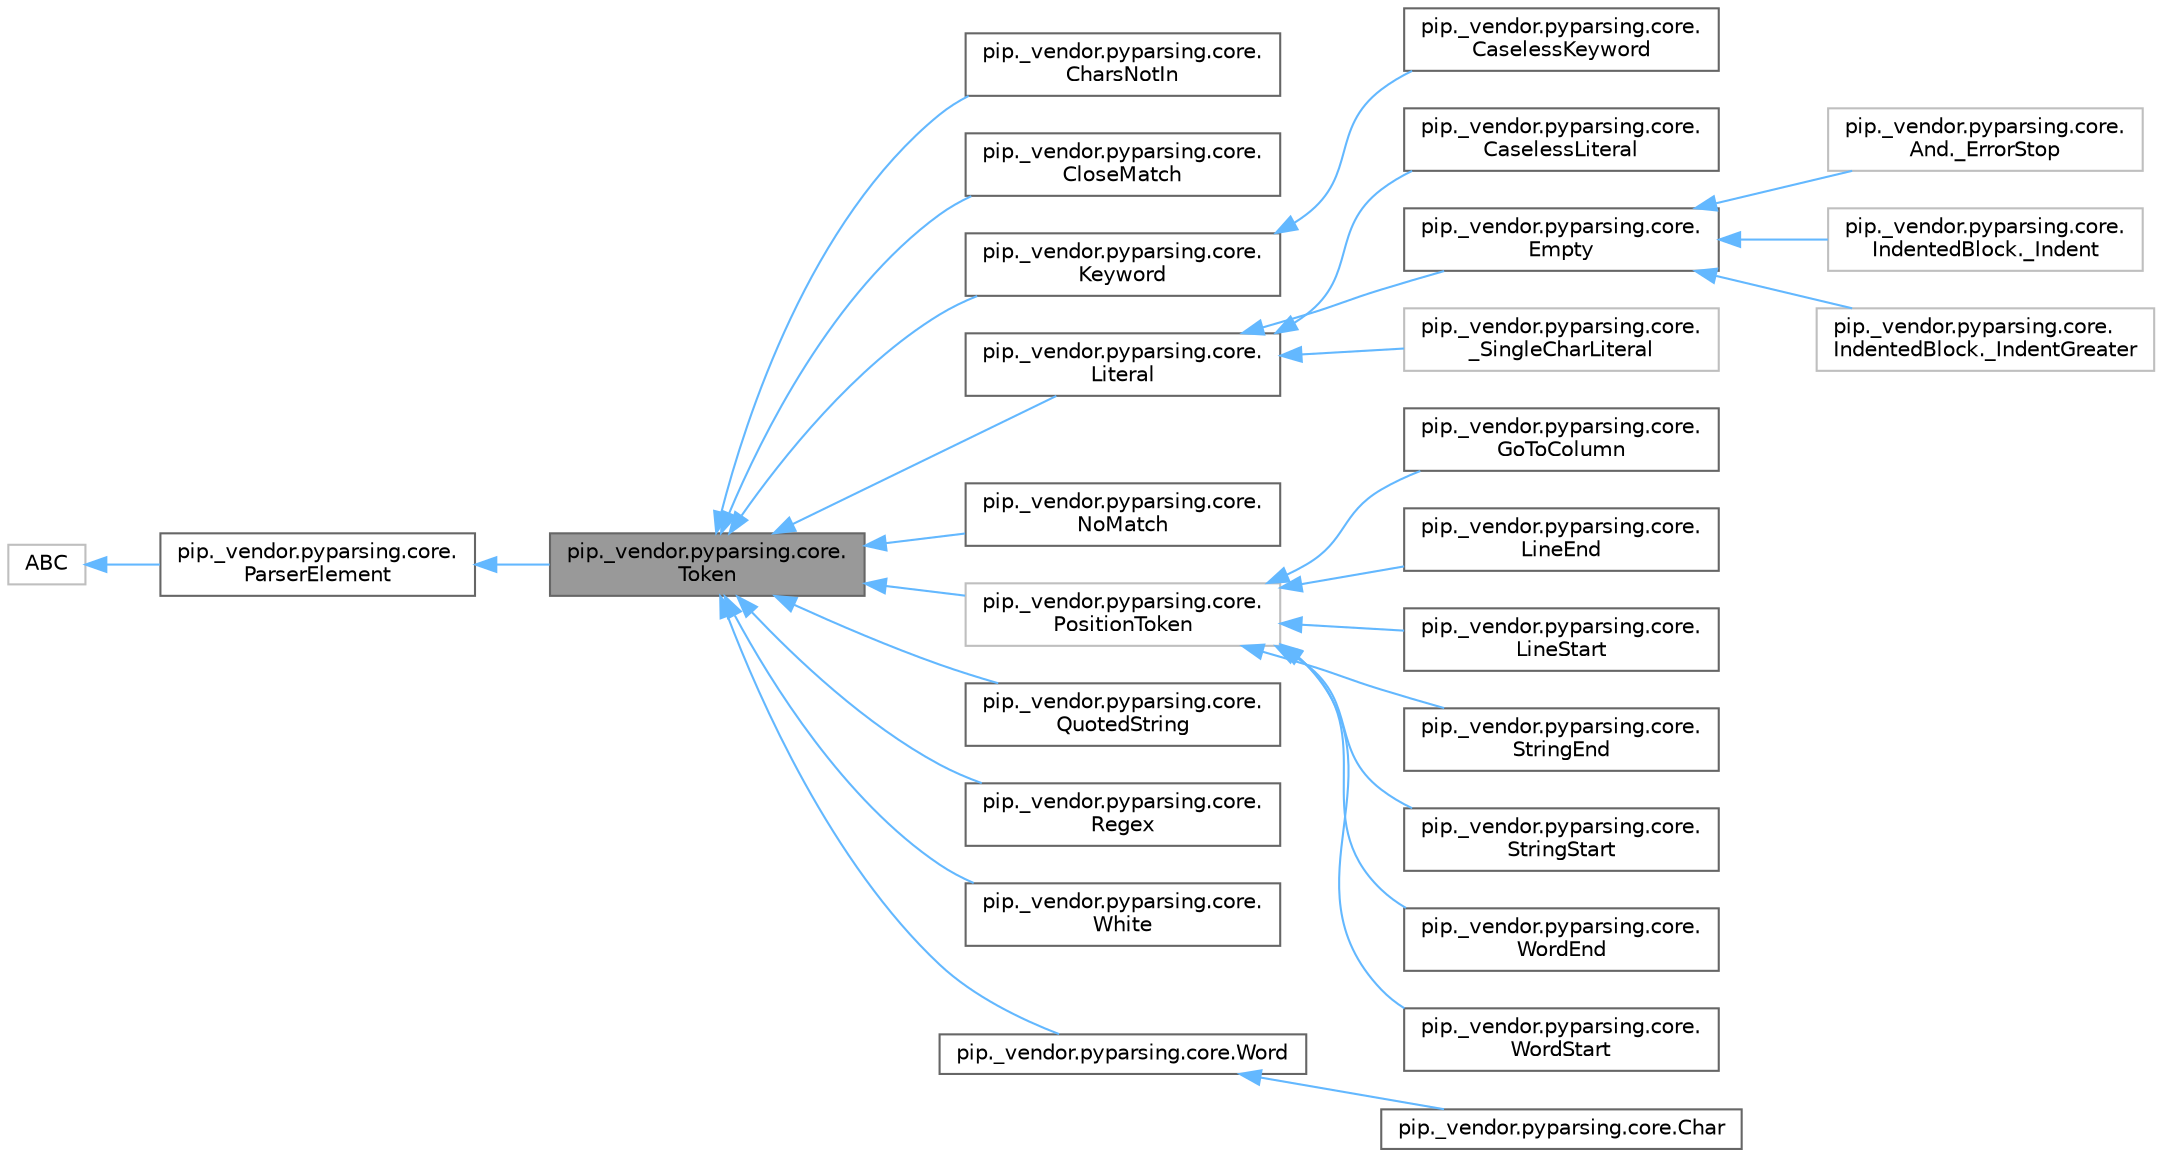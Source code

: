 digraph "pip._vendor.pyparsing.core.Token"
{
 // LATEX_PDF_SIZE
  bgcolor="transparent";
  edge [fontname=Helvetica,fontsize=10,labelfontname=Helvetica,labelfontsize=10];
  node [fontname=Helvetica,fontsize=10,shape=box,height=0.2,width=0.4];
  rankdir="LR";
  Node1 [id="Node000001",label="pip._vendor.pyparsing.core.\lToken",height=0.2,width=0.4,color="gray40", fillcolor="grey60", style="filled", fontcolor="black",tooltip=" "];
  Node2 -> Node1 [id="edge28_Node000001_Node000002",dir="back",color="steelblue1",style="solid",tooltip=" "];
  Node2 [id="Node000002",label="pip._vendor.pyparsing.core.\lParserElement",height=0.2,width=0.4,color="gray40", fillcolor="white", style="filled",URL="$d5/d51/classpip_1_1__vendor_1_1pyparsing_1_1core_1_1ParserElement.html",tooltip=" "];
  Node3 -> Node2 [id="edge29_Node000002_Node000003",dir="back",color="steelblue1",style="solid",tooltip=" "];
  Node3 [id="Node000003",label="ABC",height=0.2,width=0.4,color="grey75", fillcolor="white", style="filled",URL="$dd/d9b/classABC.html",tooltip=" "];
  Node1 -> Node4 [id="edge30_Node000001_Node000004",dir="back",color="steelblue1",style="solid",tooltip=" "];
  Node4 [id="Node000004",label="pip._vendor.pyparsing.core.\lCharsNotIn",height=0.2,width=0.4,color="gray40", fillcolor="white", style="filled",URL="$d3/d9b/classpip_1_1__vendor_1_1pyparsing_1_1core_1_1CharsNotIn.html",tooltip=" "];
  Node1 -> Node5 [id="edge31_Node000001_Node000005",dir="back",color="steelblue1",style="solid",tooltip=" "];
  Node5 [id="Node000005",label="pip._vendor.pyparsing.core.\lCloseMatch",height=0.2,width=0.4,color="gray40", fillcolor="white", style="filled",URL="$dc/d49/classpip_1_1__vendor_1_1pyparsing_1_1core_1_1CloseMatch.html",tooltip=" "];
  Node1 -> Node6 [id="edge32_Node000001_Node000006",dir="back",color="steelblue1",style="solid",tooltip=" "];
  Node6 [id="Node000006",label="pip._vendor.pyparsing.core.\lKeyword",height=0.2,width=0.4,color="gray40", fillcolor="white", style="filled",URL="$d5/dc4/classpip_1_1__vendor_1_1pyparsing_1_1core_1_1Keyword.html",tooltip=" "];
  Node6 -> Node7 [id="edge33_Node000006_Node000007",dir="back",color="steelblue1",style="solid",tooltip=" "];
  Node7 [id="Node000007",label="pip._vendor.pyparsing.core.\lCaselessKeyword",height=0.2,width=0.4,color="gray40", fillcolor="white", style="filled",URL="$d2/de8/classpip_1_1__vendor_1_1pyparsing_1_1core_1_1CaselessKeyword.html",tooltip=" "];
  Node1 -> Node8 [id="edge34_Node000001_Node000008",dir="back",color="steelblue1",style="solid",tooltip=" "];
  Node8 [id="Node000008",label="pip._vendor.pyparsing.core.\lLiteral",height=0.2,width=0.4,color="gray40", fillcolor="white", style="filled",URL="$d4/db8/classpip_1_1__vendor_1_1pyparsing_1_1core_1_1Literal.html",tooltip=" "];
  Node8 -> Node9 [id="edge35_Node000008_Node000009",dir="back",color="steelblue1",style="solid",tooltip=" "];
  Node9 [id="Node000009",label="pip._vendor.pyparsing.core.\lCaselessLiteral",height=0.2,width=0.4,color="gray40", fillcolor="white", style="filled",URL="$d1/df7/classpip_1_1__vendor_1_1pyparsing_1_1core_1_1CaselessLiteral.html",tooltip=" "];
  Node8 -> Node10 [id="edge36_Node000008_Node000010",dir="back",color="steelblue1",style="solid",tooltip=" "];
  Node10 [id="Node000010",label="pip._vendor.pyparsing.core.\lEmpty",height=0.2,width=0.4,color="gray40", fillcolor="white", style="filled",URL="$d6/d9f/classpip_1_1__vendor_1_1pyparsing_1_1core_1_1Empty.html",tooltip=" "];
  Node10 -> Node11 [id="edge37_Node000010_Node000011",dir="back",color="steelblue1",style="solid",tooltip=" "];
  Node11 [id="Node000011",label="pip._vendor.pyparsing.core.\lAnd._ErrorStop",height=0.2,width=0.4,color="grey75", fillcolor="white", style="filled",URL="$d5/da0/classpip_1_1__vendor_1_1pyparsing_1_1core_1_1And_1_1__ErrorStop.html",tooltip=" "];
  Node10 -> Node12 [id="edge38_Node000010_Node000012",dir="back",color="steelblue1",style="solid",tooltip=" "];
  Node12 [id="Node000012",label="pip._vendor.pyparsing.core.\lIndentedBlock._Indent",height=0.2,width=0.4,color="grey75", fillcolor="white", style="filled",URL="$d2/d64/classpip_1_1__vendor_1_1pyparsing_1_1core_1_1IndentedBlock_1_1__Indent.html",tooltip=" "];
  Node10 -> Node13 [id="edge39_Node000010_Node000013",dir="back",color="steelblue1",style="solid",tooltip=" "];
  Node13 [id="Node000013",label="pip._vendor.pyparsing.core.\lIndentedBlock._IndentGreater",height=0.2,width=0.4,color="grey75", fillcolor="white", style="filled",URL="$d0/df4/classpip_1_1__vendor_1_1pyparsing_1_1core_1_1IndentedBlock_1_1__IndentGreater.html",tooltip=" "];
  Node8 -> Node14 [id="edge40_Node000008_Node000014",dir="back",color="steelblue1",style="solid",tooltip=" "];
  Node14 [id="Node000014",label="pip._vendor.pyparsing.core.\l_SingleCharLiteral",height=0.2,width=0.4,color="grey75", fillcolor="white", style="filled",URL="$d3/d19/classpip_1_1__vendor_1_1pyparsing_1_1core_1_1__SingleCharLiteral.html",tooltip=" "];
  Node1 -> Node15 [id="edge41_Node000001_Node000015",dir="back",color="steelblue1",style="solid",tooltip=" "];
  Node15 [id="Node000015",label="pip._vendor.pyparsing.core.\lNoMatch",height=0.2,width=0.4,color="gray40", fillcolor="white", style="filled",URL="$d6/d13/classpip_1_1__vendor_1_1pyparsing_1_1core_1_1NoMatch.html",tooltip=" "];
  Node1 -> Node16 [id="edge42_Node000001_Node000016",dir="back",color="steelblue1",style="solid",tooltip=" "];
  Node16 [id="Node000016",label="pip._vendor.pyparsing.core.\lPositionToken",height=0.2,width=0.4,color="grey75", fillcolor="white", style="filled",URL="$dd/d9d/classpip_1_1__vendor_1_1pyparsing_1_1core_1_1PositionToken.html",tooltip=" "];
  Node16 -> Node17 [id="edge43_Node000016_Node000017",dir="back",color="steelblue1",style="solid",tooltip=" "];
  Node17 [id="Node000017",label="pip._vendor.pyparsing.core.\lGoToColumn",height=0.2,width=0.4,color="gray40", fillcolor="white", style="filled",URL="$d9/d04/classpip_1_1__vendor_1_1pyparsing_1_1core_1_1GoToColumn.html",tooltip=" "];
  Node16 -> Node18 [id="edge44_Node000016_Node000018",dir="back",color="steelblue1",style="solid",tooltip=" "];
  Node18 [id="Node000018",label="pip._vendor.pyparsing.core.\lLineEnd",height=0.2,width=0.4,color="gray40", fillcolor="white", style="filled",URL="$d3/df0/classpip_1_1__vendor_1_1pyparsing_1_1core_1_1LineEnd.html",tooltip=" "];
  Node16 -> Node19 [id="edge45_Node000016_Node000019",dir="back",color="steelblue1",style="solid",tooltip=" "];
  Node19 [id="Node000019",label="pip._vendor.pyparsing.core.\lLineStart",height=0.2,width=0.4,color="gray40", fillcolor="white", style="filled",URL="$d2/d73/classpip_1_1__vendor_1_1pyparsing_1_1core_1_1LineStart.html",tooltip=" "];
  Node16 -> Node20 [id="edge46_Node000016_Node000020",dir="back",color="steelblue1",style="solid",tooltip=" "];
  Node20 [id="Node000020",label="pip._vendor.pyparsing.core.\lStringEnd",height=0.2,width=0.4,color="gray40", fillcolor="white", style="filled",URL="$da/df5/classpip_1_1__vendor_1_1pyparsing_1_1core_1_1StringEnd.html",tooltip=" "];
  Node16 -> Node21 [id="edge47_Node000016_Node000021",dir="back",color="steelblue1",style="solid",tooltip=" "];
  Node21 [id="Node000021",label="pip._vendor.pyparsing.core.\lStringStart",height=0.2,width=0.4,color="gray40", fillcolor="white", style="filled",URL="$dd/d66/classpip_1_1__vendor_1_1pyparsing_1_1core_1_1StringStart.html",tooltip=" "];
  Node16 -> Node22 [id="edge48_Node000016_Node000022",dir="back",color="steelblue1",style="solid",tooltip=" "];
  Node22 [id="Node000022",label="pip._vendor.pyparsing.core.\lWordEnd",height=0.2,width=0.4,color="gray40", fillcolor="white", style="filled",URL="$d3/d5c/classpip_1_1__vendor_1_1pyparsing_1_1core_1_1WordEnd.html",tooltip=" "];
  Node16 -> Node23 [id="edge49_Node000016_Node000023",dir="back",color="steelblue1",style="solid",tooltip=" "];
  Node23 [id="Node000023",label="pip._vendor.pyparsing.core.\lWordStart",height=0.2,width=0.4,color="gray40", fillcolor="white", style="filled",URL="$d4/dbc/classpip_1_1__vendor_1_1pyparsing_1_1core_1_1WordStart.html",tooltip=" "];
  Node1 -> Node24 [id="edge50_Node000001_Node000024",dir="back",color="steelblue1",style="solid",tooltip=" "];
  Node24 [id="Node000024",label="pip._vendor.pyparsing.core.\lQuotedString",height=0.2,width=0.4,color="gray40", fillcolor="white", style="filled",URL="$d9/d4b/classpip_1_1__vendor_1_1pyparsing_1_1core_1_1QuotedString.html",tooltip=" "];
  Node1 -> Node25 [id="edge51_Node000001_Node000025",dir="back",color="steelblue1",style="solid",tooltip=" "];
  Node25 [id="Node000025",label="pip._vendor.pyparsing.core.\lRegex",height=0.2,width=0.4,color="gray40", fillcolor="white", style="filled",URL="$d8/dfe/classpip_1_1__vendor_1_1pyparsing_1_1core_1_1Regex.html",tooltip=" "];
  Node1 -> Node26 [id="edge52_Node000001_Node000026",dir="back",color="steelblue1",style="solid",tooltip=" "];
  Node26 [id="Node000026",label="pip._vendor.pyparsing.core.\lWhite",height=0.2,width=0.4,color="gray40", fillcolor="white", style="filled",URL="$d1/df7/classpip_1_1__vendor_1_1pyparsing_1_1core_1_1White.html",tooltip=" "];
  Node1 -> Node27 [id="edge53_Node000001_Node000027",dir="back",color="steelblue1",style="solid",tooltip=" "];
  Node27 [id="Node000027",label="pip._vendor.pyparsing.core.Word",height=0.2,width=0.4,color="gray40", fillcolor="white", style="filled",URL="$df/d5c/classpip_1_1__vendor_1_1pyparsing_1_1core_1_1Word.html",tooltip=" "];
  Node27 -> Node28 [id="edge54_Node000027_Node000028",dir="back",color="steelblue1",style="solid",tooltip=" "];
  Node28 [id="Node000028",label="pip._vendor.pyparsing.core.Char",height=0.2,width=0.4,color="gray40", fillcolor="white", style="filled",URL="$db/d0b/classpip_1_1__vendor_1_1pyparsing_1_1core_1_1Char.html",tooltip=" "];
}
